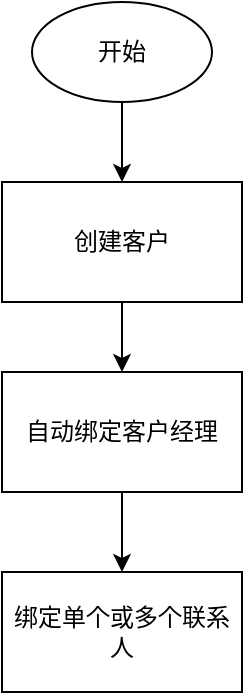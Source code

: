 <mxfile version="24.8.3">
  <diagram name="Page-1" id="74e2e168-ea6b-b213-b513-2b3c1d86103e">
    <mxGraphModel dx="1426" dy="757" grid="1" gridSize="10" guides="1" tooltips="1" connect="1" arrows="1" fold="1" page="1" pageScale="1" pageWidth="1100" pageHeight="850" background="none" math="0" shadow="0">
      <root>
        <mxCell id="0" />
        <mxCell id="1" parent="0" />
        <mxCell id="KUC6EJEMOKRjzq3ntxEJ-3" value="" style="edgeStyle=orthogonalEdgeStyle;rounded=0;orthogonalLoop=1;jettySize=auto;html=1;" edge="1" parent="1" source="KUC6EJEMOKRjzq3ntxEJ-1" target="KUC6EJEMOKRjzq3ntxEJ-2">
          <mxGeometry relative="1" as="geometry" />
        </mxCell>
        <mxCell id="KUC6EJEMOKRjzq3ntxEJ-1" value="开始" style="ellipse;whiteSpace=wrap;html=1;" vertex="1" parent="1">
          <mxGeometry x="50" y="30" width="90" height="50" as="geometry" />
        </mxCell>
        <mxCell id="KUC6EJEMOKRjzq3ntxEJ-5" value="" style="edgeStyle=orthogonalEdgeStyle;rounded=0;orthogonalLoop=1;jettySize=auto;html=1;" edge="1" parent="1" source="KUC6EJEMOKRjzq3ntxEJ-2" target="KUC6EJEMOKRjzq3ntxEJ-4">
          <mxGeometry relative="1" as="geometry" />
        </mxCell>
        <mxCell id="KUC6EJEMOKRjzq3ntxEJ-2" value="创建客户" style="whiteSpace=wrap;html=1;" vertex="1" parent="1">
          <mxGeometry x="35" y="120" width="120" height="60" as="geometry" />
        </mxCell>
        <mxCell id="KUC6EJEMOKRjzq3ntxEJ-7" value="" style="edgeStyle=orthogonalEdgeStyle;rounded=0;orthogonalLoop=1;jettySize=auto;html=1;" edge="1" parent="1" source="KUC6EJEMOKRjzq3ntxEJ-4" target="KUC6EJEMOKRjzq3ntxEJ-6">
          <mxGeometry relative="1" as="geometry" />
        </mxCell>
        <mxCell id="KUC6EJEMOKRjzq3ntxEJ-4" value="自动绑定客户经理" style="whiteSpace=wrap;html=1;" vertex="1" parent="1">
          <mxGeometry x="35" y="215" width="120" height="60" as="geometry" />
        </mxCell>
        <mxCell id="KUC6EJEMOKRjzq3ntxEJ-6" value="绑定单个或多个联系人" style="whiteSpace=wrap;html=1;" vertex="1" parent="1">
          <mxGeometry x="35" y="315" width="120" height="60" as="geometry" />
        </mxCell>
      </root>
    </mxGraphModel>
  </diagram>
</mxfile>
